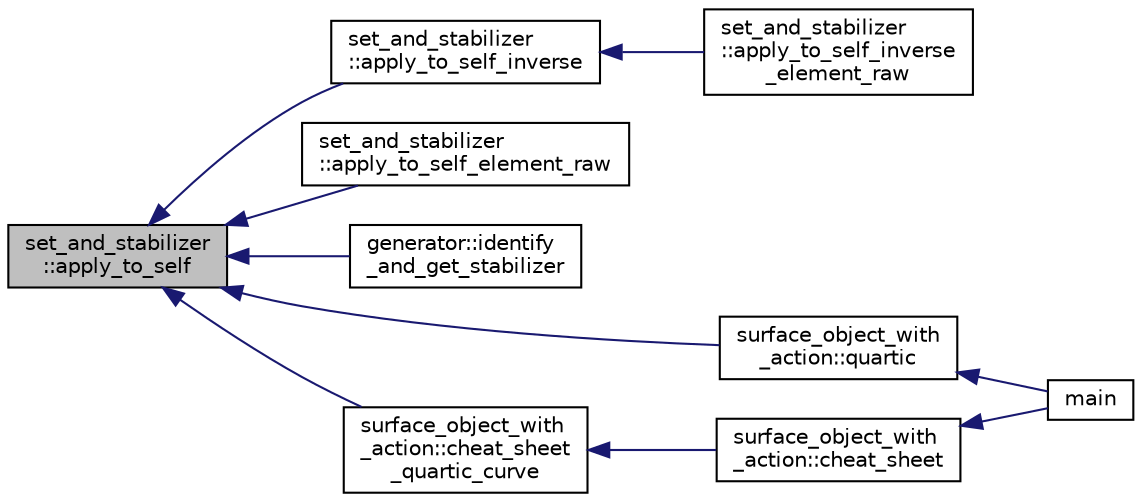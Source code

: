 digraph "set_and_stabilizer::apply_to_self"
{
  edge [fontname="Helvetica",fontsize="10",labelfontname="Helvetica",labelfontsize="10"];
  node [fontname="Helvetica",fontsize="10",shape=record];
  rankdir="LR";
  Node42 [label="set_and_stabilizer\l::apply_to_self",height=0.2,width=0.4,color="black", fillcolor="grey75", style="filled", fontcolor="black"];
  Node42 -> Node43 [dir="back",color="midnightblue",fontsize="10",style="solid",fontname="Helvetica"];
  Node43 [label="set_and_stabilizer\l::apply_to_self_inverse",height=0.2,width=0.4,color="black", fillcolor="white", style="filled",URL="$de/df6/classset__and__stabilizer.html#a6e18b805c0f6dfe0c8dd9762411d9e41"];
  Node43 -> Node44 [dir="back",color="midnightblue",fontsize="10",style="solid",fontname="Helvetica"];
  Node44 [label="set_and_stabilizer\l::apply_to_self_inverse\l_element_raw",height=0.2,width=0.4,color="black", fillcolor="white", style="filled",URL="$de/df6/classset__and__stabilizer.html#aefacb2c9fef9d9ae8224b38185e4eeda"];
  Node42 -> Node45 [dir="back",color="midnightblue",fontsize="10",style="solid",fontname="Helvetica"];
  Node45 [label="set_and_stabilizer\l::apply_to_self_element_raw",height=0.2,width=0.4,color="black", fillcolor="white", style="filled",URL="$de/df6/classset__and__stabilizer.html#aa7730cf2de0ea01c59c1fe9e3beeb550"];
  Node42 -> Node46 [dir="back",color="midnightblue",fontsize="10",style="solid",fontname="Helvetica"];
  Node46 [label="generator::identify\l_and_get_stabilizer",height=0.2,width=0.4,color="black", fillcolor="white", style="filled",URL="$d7/d73/classgenerator.html#a7869a4ccc807a96d18fa5d535e74cf1e"];
  Node42 -> Node47 [dir="back",color="midnightblue",fontsize="10",style="solid",fontname="Helvetica"];
  Node47 [label="surface_object_with\l_action::quartic",height=0.2,width=0.4,color="black", fillcolor="white", style="filled",URL="$db/d28/classsurface__object__with__action.html#a0143b698eb050332a79ed95f7d274ada"];
  Node47 -> Node48 [dir="back",color="midnightblue",fontsize="10",style="solid",fontname="Helvetica"];
  Node48 [label="main",height=0.2,width=0.4,color="black", fillcolor="white", style="filled",URL="$d2/dfa/create__surface__main_8_c.html#a217dbf8b442f20279ea00b898af96f52"];
  Node42 -> Node49 [dir="back",color="midnightblue",fontsize="10",style="solid",fontname="Helvetica"];
  Node49 [label="surface_object_with\l_action::cheat_sheet\l_quartic_curve",height=0.2,width=0.4,color="black", fillcolor="white", style="filled",URL="$db/d28/classsurface__object__with__action.html#a7f42e37fc76dd9b6b113e35c2b886b36"];
  Node49 -> Node50 [dir="back",color="midnightblue",fontsize="10",style="solid",fontname="Helvetica"];
  Node50 [label="surface_object_with\l_action::cheat_sheet",height=0.2,width=0.4,color="black", fillcolor="white", style="filled",URL="$db/d28/classsurface__object__with__action.html#a13371a6bb26f27759adcc0f7292b12d2"];
  Node50 -> Node48 [dir="back",color="midnightblue",fontsize="10",style="solid",fontname="Helvetica"];
}
